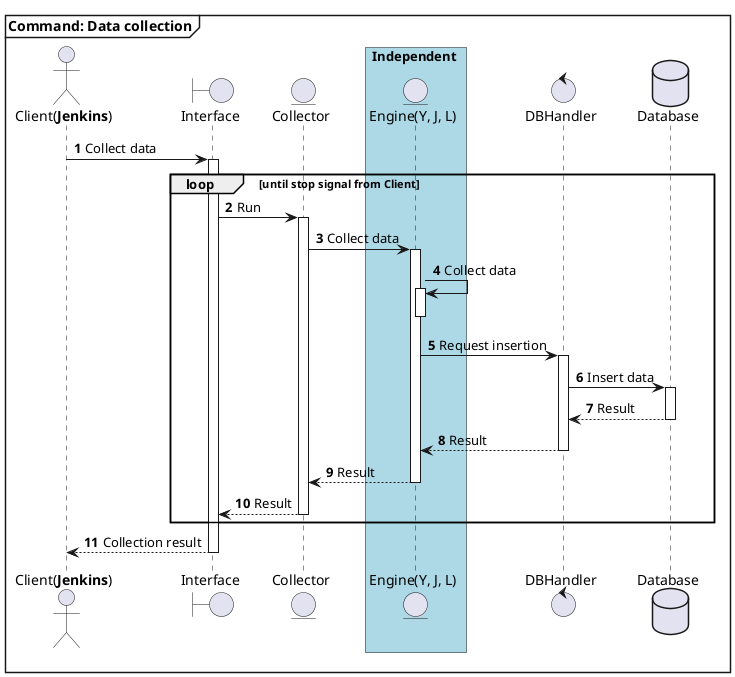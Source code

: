 @startuml
autonumber

mainframe **Command: Data collection**

actor "Client(**Jenkins**)" as C
boundary Interface as I
entity Collector as CE

box Independent #LightBlue
entity "Engine(Y, J, L)" as M
end box

control DBHandler as DBH
database Database as DB

C -> I ++: Collect data
    loop #transparent until stop signal from Client
        I -> CE ++: Run
            CE -> M ++: Collect data
                M -> M ++: Collect data
                deactivate

                M -> DBH ++: Request insertion
                    DBH -> DB ++: Insert data
                    return Result
                return Result
            return Result
        return Result
    end

    return Collection result
@enduml
